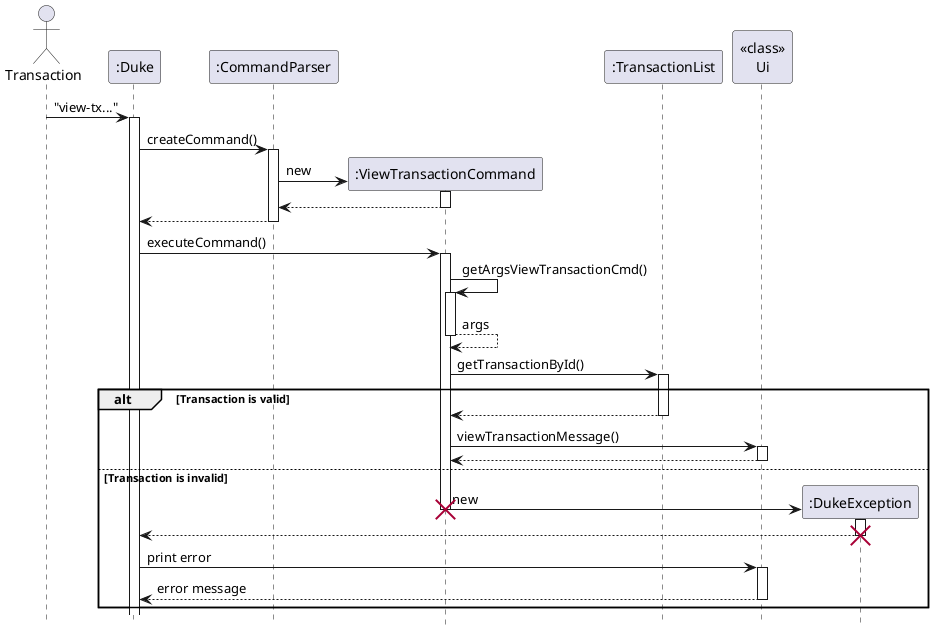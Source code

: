 @startuml
hide footbox

Actor Transaction
"Transaction" -> ":Duke": "view-tx..."
activate ":Duke"
":Duke" -> ":CommandParser": createCommand()
activate ":CommandParser"
":CommandParser" -> ":ViewTransactionCommand"**: new
activate ":ViewTransactionCommand"
return
":CommandParser" --> ":Duke"
deactivate

":Duke" -> ":ViewTransactionCommand" : executeCommand()
activate ":ViewTransactionCommand"
":ViewTransactionCommand" -> ":ViewTransactionCommand": getArgsViewTransactionCmd()
activate ":ViewTransactionCommand"
return args
    ":ViewTransactionCommand" -> ":TransactionList": getTransactionById()
    activate ":TransactionList"
alt Transaction is valid
    ":TransactionList" --> ":ViewTransactionCommand":
    deactivate ":TransactionList"

    ":ViewTransactionCommand" -> "<<class>>\nUi": viewTransactionMessage()
    activate "<<class>>\nUi"
    return
    deactivate "<<class>>\nUi"
    deactivate ":TransactionList"
else Transaction is invalid
    ":ViewTransactionCommand" -> ":DukeException"** : new
    destroy ":ViewTransactionCommand"
    activate ":DukeException"
    ":DukeException" --> ":Duke"
    destroy ":DukeException"
    ":Duke" -> "<<class>>\nUi" : print error
    activate "<<class>>\nUi"
    "<<class>>\nUi" --> ":Duke" : error message
    deactivate "<<class>>\nUi"
end
deactivate ":ViewTransactionCommand"

@enduml